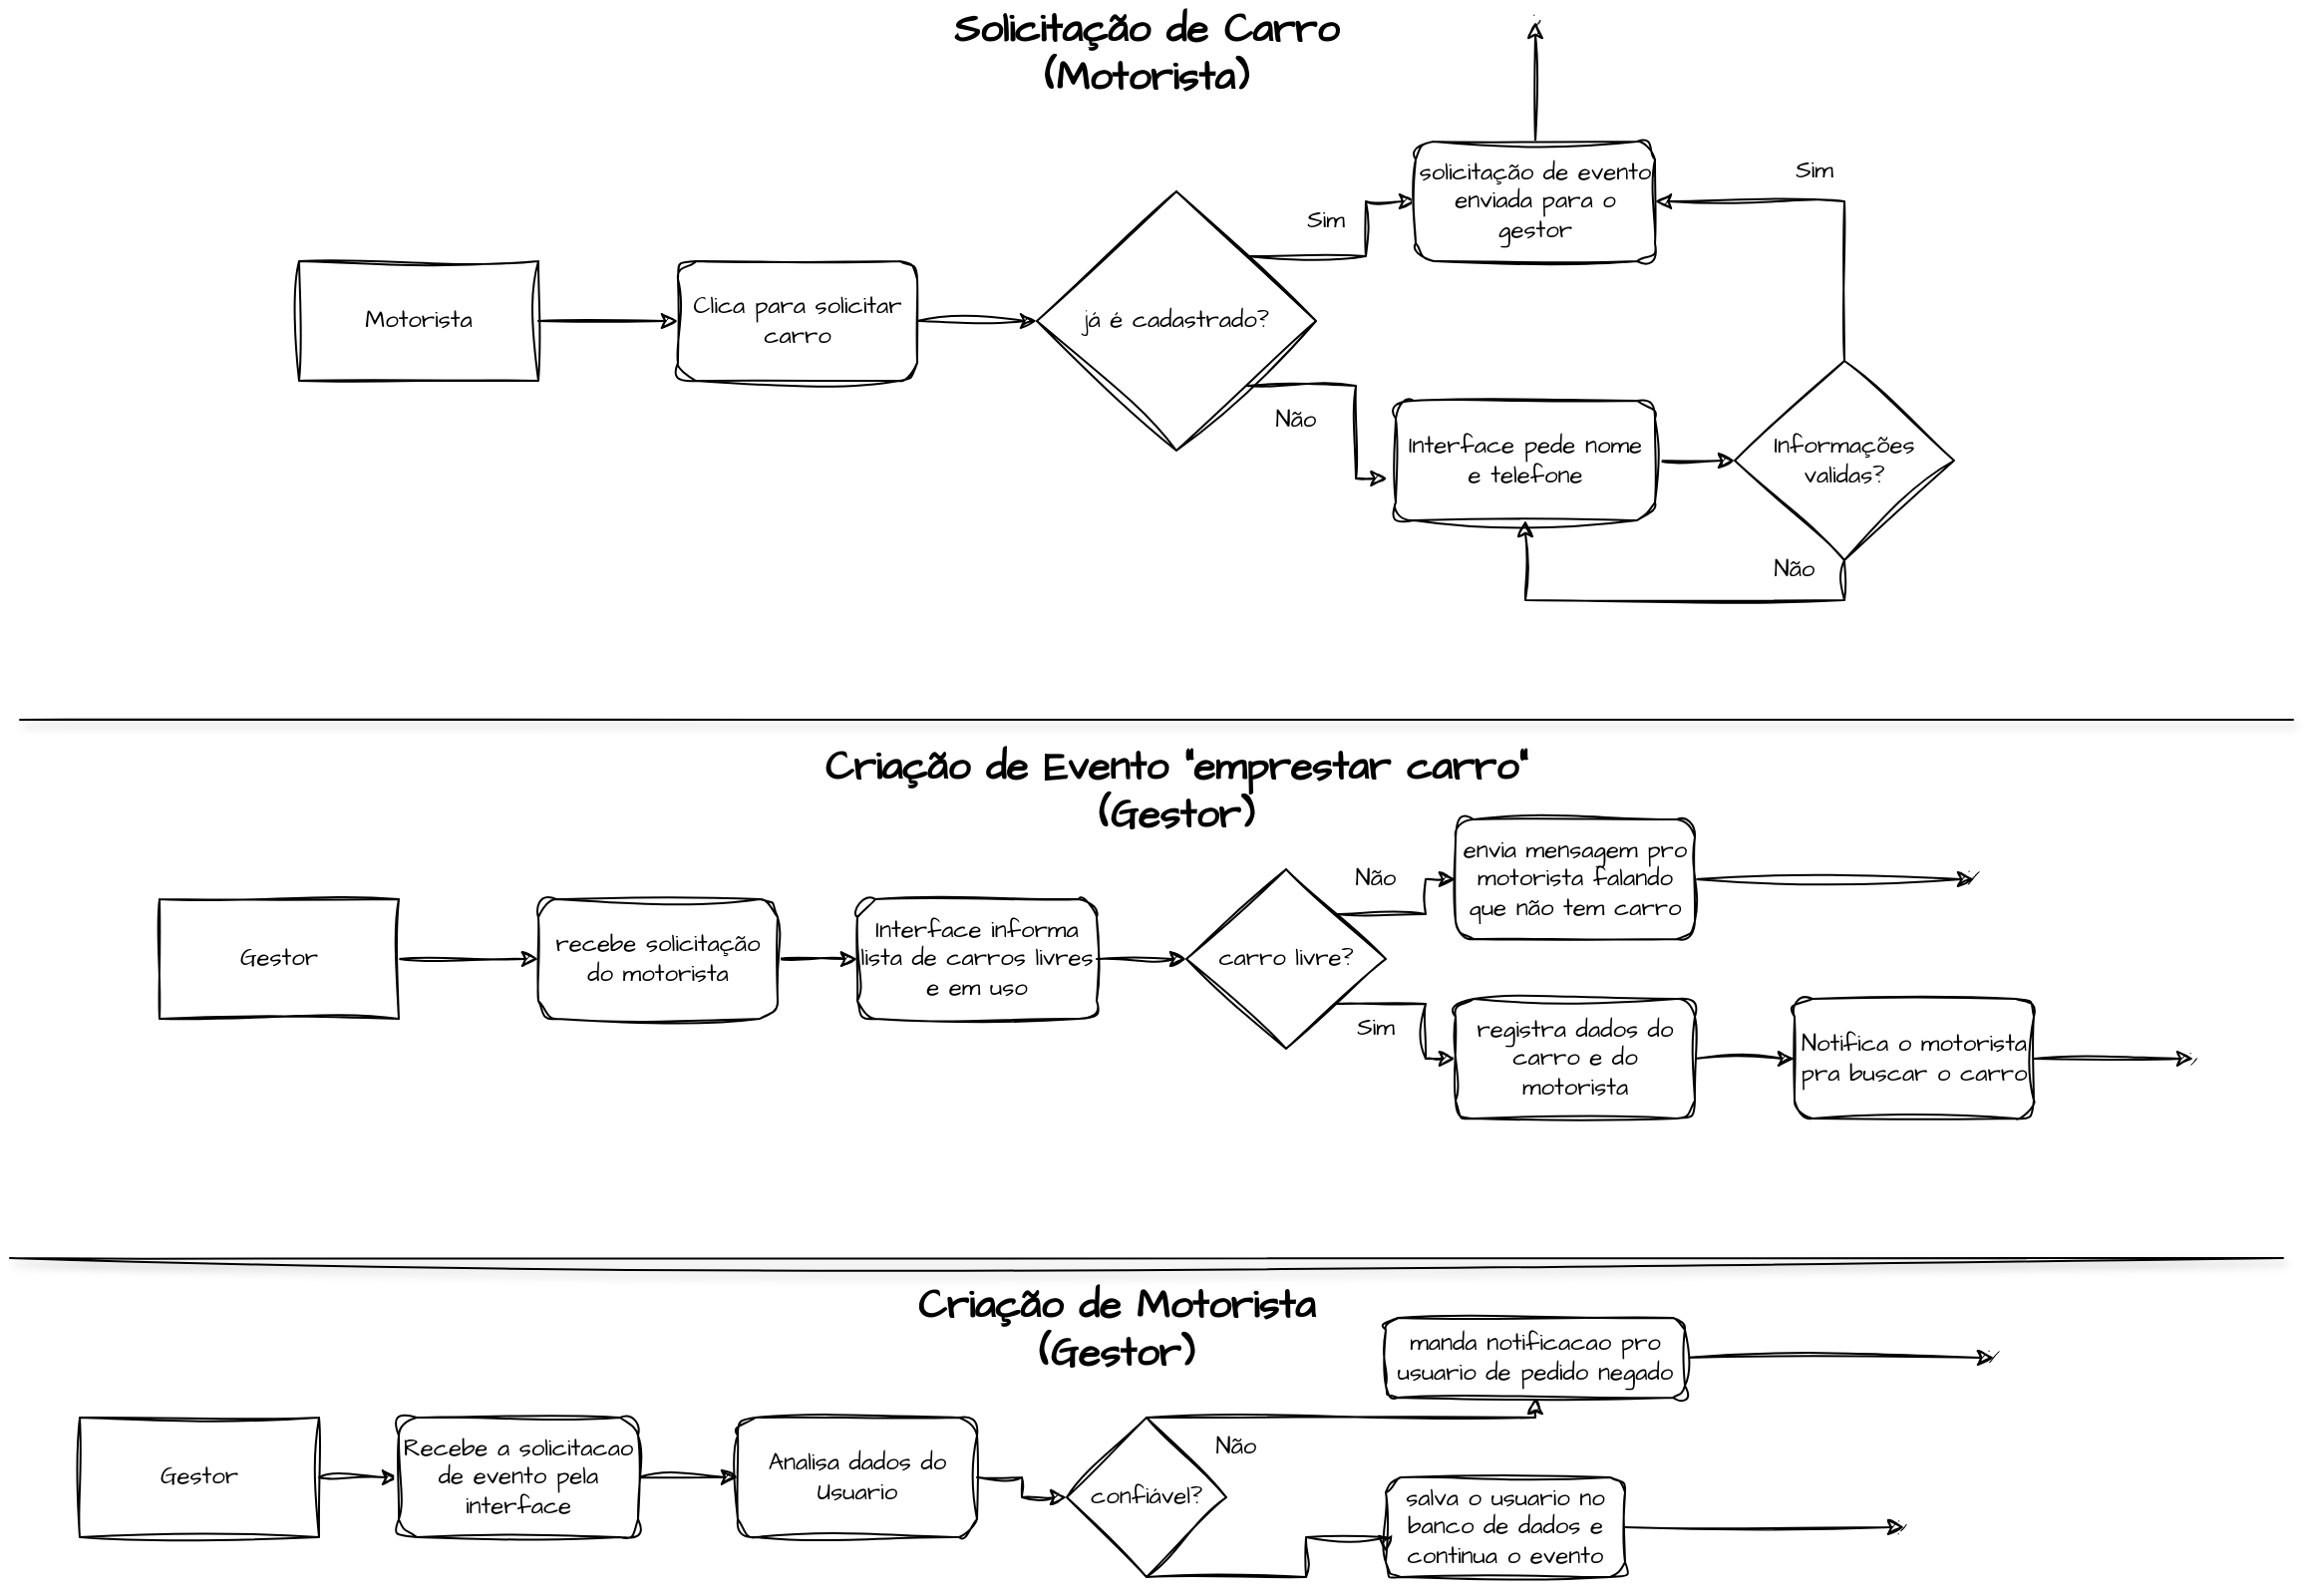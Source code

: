 <mxfile version="26.1.0">
  <diagram id="C5RBs43oDa-KdzZeNtuy" name="Page-1">
    <mxGraphModel dx="3000" dy="1591" grid="1" gridSize="10" guides="1" tooltips="1" connect="1" arrows="1" fold="1" page="1" pageScale="1" pageWidth="1169" pageHeight="827" math="0" shadow="0">
      <root>
        <mxCell id="WIyWlLk6GJQsqaUBKTNV-0" />
        <mxCell id="WIyWlLk6GJQsqaUBKTNV-1" parent="WIyWlLk6GJQsqaUBKTNV-0" />
        <mxCell id="1lySurL5ymgU8KWAyoyk-2" value="" style="edgeStyle=orthogonalEdgeStyle;rounded=0;hachureGap=4;orthogonalLoop=1;jettySize=auto;html=1;fontFamily=Architects Daughter;fontSource=https%3A%2F%2Ffonts.googleapis.com%2Fcss%3Ffamily%3DArchitects%2BDaughter;sketch=1;curveFitting=1;jiggle=2;" parent="WIyWlLk6GJQsqaUBKTNV-1" source="1lySurL5ymgU8KWAyoyk-0" target="1lySurL5ymgU8KWAyoyk-1" edge="1">
          <mxGeometry relative="1" as="geometry" />
        </mxCell>
        <mxCell id="1lySurL5ymgU8KWAyoyk-0" value="Motorista" style="rounded=0;whiteSpace=wrap;html=1;hachureGap=4;fontFamily=Architects Daughter;fontSource=https%3A%2F%2Ffonts.googleapis.com%2Fcss%3Ffamily%3DArchitects%2BDaughter;sketch=1;curveFitting=1;jiggle=2;" parent="WIyWlLk6GJQsqaUBKTNV-1" vertex="1">
          <mxGeometry x="160" y="140" width="120" height="60" as="geometry" />
        </mxCell>
        <mxCell id="1lySurL5ymgU8KWAyoyk-4" value="" style="edgeStyle=orthogonalEdgeStyle;rounded=0;hachureGap=4;orthogonalLoop=1;jettySize=auto;html=1;fontFamily=Architects Daughter;fontSource=https%3A%2F%2Ffonts.googleapis.com%2Fcss%3Ffamily%3DArchitects%2BDaughter;sketch=1;curveFitting=1;jiggle=2;" parent="WIyWlLk6GJQsqaUBKTNV-1" source="1lySurL5ymgU8KWAyoyk-1" target="1lySurL5ymgU8KWAyoyk-3" edge="1">
          <mxGeometry relative="1" as="geometry" />
        </mxCell>
        <mxCell id="1lySurL5ymgU8KWAyoyk-1" value="Clica para solicitar carro" style="rounded=1;whiteSpace=wrap;html=1;hachureGap=4;fontFamily=Architects Daughter;fontSource=https%3A%2F%2Ffonts.googleapis.com%2Fcss%3Ffamily%3DArchitects%2BDaughter;sketch=1;curveFitting=1;jiggle=2;" parent="WIyWlLk6GJQsqaUBKTNV-1" vertex="1">
          <mxGeometry x="350" y="140" width="120" height="60" as="geometry" />
        </mxCell>
        <mxCell id="1lySurL5ymgU8KWAyoyk-6" style="edgeStyle=orthogonalEdgeStyle;rounded=0;hachureGap=4;orthogonalLoop=1;jettySize=auto;html=1;exitX=1;exitY=0;exitDx=0;exitDy=0;entryX=0;entryY=0.5;entryDx=0;entryDy=0;fontFamily=Architects Daughter;fontSource=https%3A%2F%2Ffonts.googleapis.com%2Fcss%3Ffamily%3DArchitects%2BDaughter;sketch=1;curveFitting=1;jiggle=2;" parent="WIyWlLk6GJQsqaUBKTNV-1" source="1lySurL5ymgU8KWAyoyk-3" target="1lySurL5ymgU8KWAyoyk-5" edge="1">
          <mxGeometry relative="1" as="geometry" />
        </mxCell>
        <mxCell id="1lySurL5ymgU8KWAyoyk-3" value="já é cadastrado?" style="rhombus;whiteSpace=wrap;html=1;hachureGap=4;fontFamily=Architects Daughter;fontSource=https%3A%2F%2Ffonts.googleapis.com%2Fcss%3Ffamily%3DArchitects%2BDaughter;sketch=1;curveFitting=1;jiggle=2;" parent="WIyWlLk6GJQsqaUBKTNV-1" vertex="1">
          <mxGeometry x="530" y="105" width="140" height="130" as="geometry" />
        </mxCell>
        <mxCell id="1lySurL5ymgU8KWAyoyk-37" value="" style="edgeStyle=orthogonalEdgeStyle;rounded=0;hachureGap=4;orthogonalLoop=1;jettySize=auto;html=1;fontFamily=Architects Daughter;fontSource=https%3A%2F%2Ffonts.googleapis.com%2Fcss%3Ffamily%3DArchitects%2BDaughter;sketch=1;curveFitting=1;jiggle=2;" parent="WIyWlLk6GJQsqaUBKTNV-1" source="1lySurL5ymgU8KWAyoyk-5" target="1lySurL5ymgU8KWAyoyk-36" edge="1">
          <mxGeometry relative="1" as="geometry" />
        </mxCell>
        <mxCell id="1lySurL5ymgU8KWAyoyk-5" value="solicitação de evento enviada para o gestor" style="rounded=1;whiteSpace=wrap;html=1;hachureGap=4;fontFamily=Architects Daughter;fontSource=https%3A%2F%2Ffonts.googleapis.com%2Fcss%3Ffamily%3DArchitects%2BDaughter;sketch=1;curveFitting=1;jiggle=2;" parent="WIyWlLk6GJQsqaUBKTNV-1" vertex="1">
          <mxGeometry x="720" y="80" width="120" height="60" as="geometry" />
        </mxCell>
        <mxCell id="1lySurL5ymgU8KWAyoyk-7" value="Sim" style="text;html=1;align=center;verticalAlign=middle;whiteSpace=wrap;rounded=0;fontFamily=Architects Daughter;fontSource=https%3A%2F%2Ffonts.googleapis.com%2Fcss%3Ffamily%3DArchitects%2BDaughter;sketch=1;curveFitting=1;jiggle=2;" parent="WIyWlLk6GJQsqaUBKTNV-1" vertex="1">
          <mxGeometry x="670" y="510" width="60" height="30" as="geometry" />
        </mxCell>
        <mxCell id="1lySurL5ymgU8KWAyoyk-12" value="" style="edgeStyle=orthogonalEdgeStyle;rounded=0;hachureGap=4;orthogonalLoop=1;jettySize=auto;html=1;fontFamily=Architects Daughter;fontSource=https%3A%2F%2Ffonts.googleapis.com%2Fcss%3Ffamily%3DArchitects%2BDaughter;sketch=1;curveFitting=1;jiggle=2;" parent="WIyWlLk6GJQsqaUBKTNV-1" source="1lySurL5ymgU8KWAyoyk-8" target="1lySurL5ymgU8KWAyoyk-11" edge="1">
          <mxGeometry relative="1" as="geometry" />
        </mxCell>
        <mxCell id="1lySurL5ymgU8KWAyoyk-8" value="Interface pede nome e telefone" style="rounded=1;whiteSpace=wrap;html=1;hachureGap=4;fontFamily=Architects Daughter;fontSource=https%3A%2F%2Ffonts.googleapis.com%2Fcss%3Ffamily%3DArchitects%2BDaughter;sketch=1;curveFitting=1;jiggle=2;" parent="WIyWlLk6GJQsqaUBKTNV-1" vertex="1">
          <mxGeometry x="710" y="210" width="130" height="60" as="geometry" />
        </mxCell>
        <mxCell id="1lySurL5ymgU8KWAyoyk-9" style="edgeStyle=orthogonalEdgeStyle;rounded=0;hachureGap=4;orthogonalLoop=1;jettySize=auto;html=1;exitX=1;exitY=1;exitDx=0;exitDy=0;entryX=-0.033;entryY=0.65;entryDx=0;entryDy=0;entryPerimeter=0;fontFamily=Architects Daughter;fontSource=https%3A%2F%2Ffonts.googleapis.com%2Fcss%3Ffamily%3DArchitects%2BDaughter;sketch=1;curveFitting=1;jiggle=2;" parent="WIyWlLk6GJQsqaUBKTNV-1" source="1lySurL5ymgU8KWAyoyk-3" target="1lySurL5ymgU8KWAyoyk-8" edge="1">
          <mxGeometry relative="1" as="geometry" />
        </mxCell>
        <mxCell id="1lySurL5ymgU8KWAyoyk-10" value="Não" style="text;html=1;align=center;verticalAlign=middle;whiteSpace=wrap;rounded=0;fontFamily=Architects Daughter;fontSource=https%3A%2F%2Ffonts.googleapis.com%2Fcss%3Ffamily%3DArchitects%2BDaughter;sketch=1;curveFitting=1;jiggle=2;" parent="WIyWlLk6GJQsqaUBKTNV-1" vertex="1">
          <mxGeometry x="630" y="205" width="60" height="30" as="geometry" />
        </mxCell>
        <mxCell id="1lySurL5ymgU8KWAyoyk-15" style="edgeStyle=orthogonalEdgeStyle;rounded=0;hachureGap=4;orthogonalLoop=1;jettySize=auto;html=1;entryX=1;entryY=0.5;entryDx=0;entryDy=0;fontFamily=Architects Daughter;fontSource=https%3A%2F%2Ffonts.googleapis.com%2Fcss%3Ffamily%3DArchitects%2BDaughter;exitX=0.5;exitY=0;exitDx=0;exitDy=0;sketch=1;curveFitting=1;jiggle=2;" parent="WIyWlLk6GJQsqaUBKTNV-1" source="1lySurL5ymgU8KWAyoyk-11" target="1lySurL5ymgU8KWAyoyk-5" edge="1">
          <mxGeometry relative="1" as="geometry">
            <mxPoint x="960" y="204.995" as="sourcePoint" />
            <mxPoint x="850" y="110" as="targetPoint" />
            <Array as="points">
              <mxPoint x="935" y="110" />
            </Array>
          </mxGeometry>
        </mxCell>
        <mxCell id="1lySurL5ymgU8KWAyoyk-17" style="edgeStyle=orthogonalEdgeStyle;rounded=0;hachureGap=4;orthogonalLoop=1;jettySize=auto;html=1;fontFamily=Architects Daughter;fontSource=https%3A%2F%2Ffonts.googleapis.com%2Fcss%3Ffamily%3DArchitects%2BDaughter;entryX=0.5;entryY=1;entryDx=0;entryDy=0;sketch=1;curveFitting=1;jiggle=2;" parent="WIyWlLk6GJQsqaUBKTNV-1" source="1lySurL5ymgU8KWAyoyk-11" target="1lySurL5ymgU8KWAyoyk-8" edge="1">
          <mxGeometry relative="1" as="geometry">
            <mxPoint x="750" y="330" as="targetPoint" />
            <Array as="points">
              <mxPoint x="935" y="310" />
              <mxPoint x="775" y="310" />
            </Array>
          </mxGeometry>
        </mxCell>
        <mxCell id="1lySurL5ymgU8KWAyoyk-11" value="Informações validas?" style="rhombus;whiteSpace=wrap;html=1;hachureGap=4;fontFamily=Architects Daughter;fontSource=https%3A%2F%2Ffonts.googleapis.com%2Fcss%3Ffamily%3DArchitects%2BDaughter;sketch=1;curveFitting=1;jiggle=2;" parent="WIyWlLk6GJQsqaUBKTNV-1" vertex="1">
          <mxGeometry x="880" y="190" width="110" height="100" as="geometry" />
        </mxCell>
        <mxCell id="1lySurL5ymgU8KWAyoyk-16" value="Sim" style="text;html=1;align=center;verticalAlign=middle;whiteSpace=wrap;rounded=0;fontFamily=Architects Daughter;fontSource=https%3A%2F%2Ffonts.googleapis.com%2Fcss%3Ffamily%3DArchitects%2BDaughter;sketch=1;curveFitting=1;jiggle=2;" parent="WIyWlLk6GJQsqaUBKTNV-1" vertex="1">
          <mxGeometry x="890" y="80" width="60" height="30" as="geometry" />
        </mxCell>
        <mxCell id="1lySurL5ymgU8KWAyoyk-18" value="Não" style="text;html=1;align=center;verticalAlign=middle;whiteSpace=wrap;rounded=0;fontFamily=Architects Daughter;fontSource=https%3A%2F%2Ffonts.googleapis.com%2Fcss%3Ffamily%3DArchitects%2BDaughter;sketch=1;curveFitting=1;jiggle=2;" parent="WIyWlLk6GJQsqaUBKTNV-1" vertex="1">
          <mxGeometry x="880" y="280" width="60" height="30" as="geometry" />
        </mxCell>
        <mxCell id="1lySurL5ymgU8KWAyoyk-19" value="&lt;b&gt;&lt;font style=&quot;font-size: 20px;&quot;&gt;Solicitação de Carro (Motorista)&lt;/font&gt;&lt;/b&gt;" style="text;html=1;align=center;verticalAlign=middle;whiteSpace=wrap;rounded=0;fontFamily=Architects Daughter;fontSource=https%3A%2F%2Ffonts.googleapis.com%2Fcss%3Ffamily%3DArchitects%2BDaughter;sketch=1;curveFitting=1;jiggle=2;" parent="WIyWlLk6GJQsqaUBKTNV-1" vertex="1">
          <mxGeometry x="465" y="20" width="240" height="30" as="geometry" />
        </mxCell>
        <mxCell id="1lySurL5ymgU8KWAyoyk-20" value="" style="endArrow=none;html=1;rounded=0;hachureGap=4;fontFamily=Architects Daughter;fontSource=https%3A%2F%2Ffonts.googleapis.com%2Fcss%3Ffamily%3DArchitects%2BDaughter;shadow=1;sketch=1;curveFitting=1;jiggle=2;" parent="WIyWlLk6GJQsqaUBKTNV-1" edge="1">
          <mxGeometry width="50" height="50" relative="1" as="geometry">
            <mxPoint x="15" y="640" as="sourcePoint" />
            <mxPoint x="1155" y="640" as="targetPoint" />
          </mxGeometry>
        </mxCell>
        <mxCell id="1lySurL5ymgU8KWAyoyk-21" value="&lt;div&gt;&lt;b&gt;&lt;font style=&quot;font-size: 20px;&quot;&gt;Criação de Evento &quot;emprestar carro&quot;&lt;/font&gt;&lt;/b&gt;&lt;/div&gt;&lt;div&gt;&lt;b&gt;&lt;font style=&quot;font-size: 20px;&quot;&gt;(Gestor)&lt;/font&gt;&lt;/b&gt;&lt;/div&gt;" style="text;html=1;align=center;verticalAlign=middle;whiteSpace=wrap;rounded=0;fontFamily=Architects Daughter;fontSource=https%3A%2F%2Ffonts.googleapis.com%2Fcss%3Ffamily%3DArchitects%2BDaughter;sketch=1;curveFitting=1;jiggle=2;" parent="WIyWlLk6GJQsqaUBKTNV-1" vertex="1">
          <mxGeometry x="400" y="390" width="400" height="30" as="geometry" />
        </mxCell>
        <mxCell id="1lySurL5ymgU8KWAyoyk-24" value="" style="edgeStyle=orthogonalEdgeStyle;rounded=0;hachureGap=4;orthogonalLoop=1;jettySize=auto;html=1;fontFamily=Architects Daughter;fontSource=https%3A%2F%2Ffonts.googleapis.com%2Fcss%3Ffamily%3DArchitects%2BDaughter;sketch=1;curveFitting=1;jiggle=2;" parent="WIyWlLk6GJQsqaUBKTNV-1" source="1lySurL5ymgU8KWAyoyk-22" target="1lySurL5ymgU8KWAyoyk-23" edge="1">
          <mxGeometry relative="1" as="geometry" />
        </mxCell>
        <mxCell id="1lySurL5ymgU8KWAyoyk-22" value="Gestor" style="rounded=0;whiteSpace=wrap;html=1;hachureGap=4;fontFamily=Architects Daughter;fontSource=https%3A%2F%2Ffonts.googleapis.com%2Fcss%3Ffamily%3DArchitects%2BDaughter;sketch=1;curveFitting=1;jiggle=2;" parent="WIyWlLk6GJQsqaUBKTNV-1" vertex="1">
          <mxGeometry x="90" y="460" width="120" height="60" as="geometry" />
        </mxCell>
        <mxCell id="1lySurL5ymgU8KWAyoyk-26" value="" style="edgeStyle=orthogonalEdgeStyle;rounded=0;hachureGap=4;orthogonalLoop=1;jettySize=auto;html=1;fontFamily=Architects Daughter;fontSource=https%3A%2F%2Ffonts.googleapis.com%2Fcss%3Ffamily%3DArchitects%2BDaughter;sketch=1;curveFitting=1;jiggle=2;" parent="WIyWlLk6GJQsqaUBKTNV-1" source="1lySurL5ymgU8KWAyoyk-23" target="1lySurL5ymgU8KWAyoyk-25" edge="1">
          <mxGeometry relative="1" as="geometry" />
        </mxCell>
        <mxCell id="1lySurL5ymgU8KWAyoyk-23" value="recebe solicitação do motorista" style="rounded=1;whiteSpace=wrap;html=1;hachureGap=4;fontFamily=Architects Daughter;fontSource=https%3A%2F%2Ffonts.googleapis.com%2Fcss%3Ffamily%3DArchitects%2BDaughter;sketch=1;curveFitting=1;jiggle=2;" parent="WIyWlLk6GJQsqaUBKTNV-1" vertex="1">
          <mxGeometry x="280" y="460" width="120" height="60" as="geometry" />
        </mxCell>
        <mxCell id="1lySurL5ymgU8KWAyoyk-28" value="" style="edgeStyle=orthogonalEdgeStyle;rounded=0;hachureGap=4;orthogonalLoop=1;jettySize=auto;html=1;fontFamily=Architects Daughter;fontSource=https%3A%2F%2Ffonts.googleapis.com%2Fcss%3Ffamily%3DArchitects%2BDaughter;sketch=1;curveFitting=1;jiggle=2;" parent="WIyWlLk6GJQsqaUBKTNV-1" source="1lySurL5ymgU8KWAyoyk-25" target="1lySurL5ymgU8KWAyoyk-27" edge="1">
          <mxGeometry relative="1" as="geometry" />
        </mxCell>
        <mxCell id="1lySurL5ymgU8KWAyoyk-25" value="Interface informa lista de carros livres e em uso" style="rounded=1;whiteSpace=wrap;html=1;hachureGap=4;fontFamily=Architects Daughter;fontSource=https%3A%2F%2Ffonts.googleapis.com%2Fcss%3Ffamily%3DArchitects%2BDaughter;sketch=1;curveFitting=1;jiggle=2;" parent="WIyWlLk6GJQsqaUBKTNV-1" vertex="1">
          <mxGeometry x="440" y="460" width="120" height="60" as="geometry" />
        </mxCell>
        <mxCell id="1lySurL5ymgU8KWAyoyk-30" style="edgeStyle=orthogonalEdgeStyle;rounded=0;hachureGap=4;orthogonalLoop=1;jettySize=auto;html=1;exitX=1;exitY=0;exitDx=0;exitDy=0;entryX=0;entryY=0.5;entryDx=0;entryDy=0;fontFamily=Architects Daughter;fontSource=https%3A%2F%2Ffonts.googleapis.com%2Fcss%3Ffamily%3DArchitects%2BDaughter;sketch=1;curveFitting=1;jiggle=2;" parent="WIyWlLk6GJQsqaUBKTNV-1" source="1lySurL5ymgU8KWAyoyk-27" target="1lySurL5ymgU8KWAyoyk-29" edge="1">
          <mxGeometry relative="1" as="geometry" />
        </mxCell>
        <mxCell id="1lySurL5ymgU8KWAyoyk-33" style="edgeStyle=orthogonalEdgeStyle;rounded=0;hachureGap=4;orthogonalLoop=1;jettySize=auto;html=1;exitX=1;exitY=1;exitDx=0;exitDy=0;entryX=0;entryY=0.5;entryDx=0;entryDy=0;fontFamily=Architects Daughter;fontSource=https%3A%2F%2Ffonts.googleapis.com%2Fcss%3Ffamily%3DArchitects%2BDaughter;sketch=1;curveFitting=1;jiggle=2;" parent="WIyWlLk6GJQsqaUBKTNV-1" source="1lySurL5ymgU8KWAyoyk-27" target="1lySurL5ymgU8KWAyoyk-32" edge="1">
          <mxGeometry relative="1" as="geometry" />
        </mxCell>
        <mxCell id="1lySurL5ymgU8KWAyoyk-27" value="carro livre?" style="rhombus;whiteSpace=wrap;html=1;hachureGap=4;fontFamily=Architects Daughter;fontSource=https%3A%2F%2Ffonts.googleapis.com%2Fcss%3Ffamily%3DArchitects%2BDaughter;sketch=1;curveFitting=1;jiggle=2;" parent="WIyWlLk6GJQsqaUBKTNV-1" vertex="1">
          <mxGeometry x="605" y="445" width="100" height="90" as="geometry" />
        </mxCell>
        <mxCell id="1lySurL5ymgU8KWAyoyk-39" value="" style="edgeStyle=orthogonalEdgeStyle;rounded=0;sketch=1;hachureGap=4;jiggle=2;curveFitting=1;orthogonalLoop=1;jettySize=auto;html=1;fontFamily=Architects Daughter;fontSource=https%3A%2F%2Ffonts.googleapis.com%2Fcss%3Ffamily%3DArchitects%2BDaughter;" parent="WIyWlLk6GJQsqaUBKTNV-1" source="1lySurL5ymgU8KWAyoyk-29" target="1lySurL5ymgU8KWAyoyk-38" edge="1">
          <mxGeometry relative="1" as="geometry" />
        </mxCell>
        <mxCell id="1lySurL5ymgU8KWAyoyk-29" value="envia mensagem pro motorista falando que não tem carro" style="rounded=1;whiteSpace=wrap;html=1;hachureGap=4;fontFamily=Architects Daughter;fontSource=https%3A%2F%2Ffonts.googleapis.com%2Fcss%3Ffamily%3DArchitects%2BDaughter;sketch=1;curveFitting=1;jiggle=2;" parent="WIyWlLk6GJQsqaUBKTNV-1" vertex="1">
          <mxGeometry x="740" y="420" width="120" height="60" as="geometry" />
        </mxCell>
        <mxCell id="1lySurL5ymgU8KWAyoyk-31" value="Não" style="text;html=1;align=center;verticalAlign=middle;whiteSpace=wrap;rounded=0;fontFamily=Architects Daughter;fontSource=https%3A%2F%2Ffonts.googleapis.com%2Fcss%3Ffamily%3DArchitects%2BDaughter;sketch=1;curveFitting=1;jiggle=2;" parent="WIyWlLk6GJQsqaUBKTNV-1" vertex="1">
          <mxGeometry x="670" y="435" width="60" height="30" as="geometry" />
        </mxCell>
        <mxCell id="1lySurL5ymgU8KWAyoyk-35" value="" style="edgeStyle=orthogonalEdgeStyle;rounded=0;hachureGap=4;orthogonalLoop=1;jettySize=auto;html=1;fontFamily=Architects Daughter;fontSource=https%3A%2F%2Ffonts.googleapis.com%2Fcss%3Ffamily%3DArchitects%2BDaughter;sketch=1;curveFitting=1;jiggle=2;" parent="WIyWlLk6GJQsqaUBKTNV-1" source="1lySurL5ymgU8KWAyoyk-32" target="1lySurL5ymgU8KWAyoyk-34" edge="1">
          <mxGeometry relative="1" as="geometry" />
        </mxCell>
        <mxCell id="1lySurL5ymgU8KWAyoyk-32" value="registra dados do carro e do motorista" style="rounded=1;whiteSpace=wrap;html=1;hachureGap=4;fontFamily=Architects Daughter;fontSource=https%3A%2F%2Ffonts.googleapis.com%2Fcss%3Ffamily%3DArchitects%2BDaughter;sketch=1;curveFitting=1;jiggle=2;" parent="WIyWlLk6GJQsqaUBKTNV-1" vertex="1">
          <mxGeometry x="740" y="510" width="120" height="60" as="geometry" />
        </mxCell>
        <mxCell id="1lySurL5ymgU8KWAyoyk-41" value="" style="edgeStyle=orthogonalEdgeStyle;rounded=0;sketch=1;hachureGap=4;jiggle=2;curveFitting=1;orthogonalLoop=1;jettySize=auto;html=1;fontFamily=Architects Daughter;fontSource=https%3A%2F%2Ffonts.googleapis.com%2Fcss%3Ffamily%3DArchitects%2BDaughter;" parent="WIyWlLk6GJQsqaUBKTNV-1" source="1lySurL5ymgU8KWAyoyk-34" target="1lySurL5ymgU8KWAyoyk-40" edge="1">
          <mxGeometry relative="1" as="geometry" />
        </mxCell>
        <mxCell id="1lySurL5ymgU8KWAyoyk-34" value="Notifica o motorista pra buscar o carro" style="rounded=1;whiteSpace=wrap;html=1;hachureGap=4;fontFamily=Architects Daughter;fontSource=https%3A%2F%2Ffonts.googleapis.com%2Fcss%3Ffamily%3DArchitects%2BDaughter;sketch=1;curveFitting=1;jiggle=2;" parent="WIyWlLk6GJQsqaUBKTNV-1" vertex="1">
          <mxGeometry x="910" y="510" width="120" height="60" as="geometry" />
        </mxCell>
        <mxCell id="1lySurL5ymgU8KWAyoyk-36" value="" style="shape=waypoint;size=6;pointerEvents=1;points=[];fillColor=default;resizable=0;rotatable=0;perimeter=centerPerimeter;snapToPoint=1;fontFamily=Architects Daughter;rounded=1;hachureGap=4;fontSource=https%3A%2F%2Ffonts.googleapis.com%2Fcss%3Ffamily%3DArchitects%2BDaughter;sketch=1;curveFitting=1;jiggle=2;" parent="WIyWlLk6GJQsqaUBKTNV-1" vertex="1">
          <mxGeometry x="770" y="10" width="20" height="20" as="geometry" />
        </mxCell>
        <mxCell id="1lySurL5ymgU8KWAyoyk-38" value="" style="shape=waypoint;sketch=1;size=6;pointerEvents=1;points=[];fillColor=default;resizable=0;rotatable=0;perimeter=centerPerimeter;snapToPoint=1;fontFamily=Architects Daughter;rounded=1;hachureGap=4;fontSource=https%3A%2F%2Ffonts.googleapis.com%2Fcss%3Ffamily%3DArchitects%2BDaughter;curveFitting=1;jiggle=2;" parent="WIyWlLk6GJQsqaUBKTNV-1" vertex="1">
          <mxGeometry x="990" y="440" width="20" height="20" as="geometry" />
        </mxCell>
        <mxCell id="1lySurL5ymgU8KWAyoyk-40" value="" style="shape=waypoint;sketch=1;size=6;pointerEvents=1;points=[];fillColor=default;resizable=0;rotatable=0;perimeter=centerPerimeter;snapToPoint=1;fontFamily=Architects Daughter;rounded=1;hachureGap=4;fontSource=https%3A%2F%2Ffonts.googleapis.com%2Fcss%3Ffamily%3DArchitects%2BDaughter;curveFitting=1;jiggle=2;" parent="WIyWlLk6GJQsqaUBKTNV-1" vertex="1">
          <mxGeometry x="1100" y="530" width="20" height="20" as="geometry" />
        </mxCell>
        <mxCell id="1lySurL5ymgU8KWAyoyk-42" value="Sim" style="text;html=1;align=center;verticalAlign=middle;whiteSpace=wrap;rounded=0;fontFamily=Architects Daughter;fontSource=https%3A%2F%2Ffonts.googleapis.com%2Fcss%3Ffamily%3DArchitects%2BDaughter;sketch=1;curveFitting=1;jiggle=2;" parent="WIyWlLk6GJQsqaUBKTNV-1" vertex="1">
          <mxGeometry x="645" y="105" width="60" height="30" as="geometry" />
        </mxCell>
        <mxCell id="JZ0jjvJljmndKBpUZ5Ln-0" value="" style="endArrow=none;html=1;rounded=0;hachureGap=4;fontFamily=Architects Daughter;fontSource=https%3A%2F%2Ffonts.googleapis.com%2Fcss%3Ffamily%3DArchitects%2BDaughter;shadow=1;sketch=1;curveFitting=1;jiggle=2;" edge="1" parent="WIyWlLk6GJQsqaUBKTNV-1">
          <mxGeometry width="50" height="50" relative="1" as="geometry">
            <mxPoint x="20" y="370" as="sourcePoint" />
            <mxPoint x="1160" y="370" as="targetPoint" />
          </mxGeometry>
        </mxCell>
        <mxCell id="JZ0jjvJljmndKBpUZ5Ln-1" value="&lt;div&gt;&lt;b&gt;&lt;font style=&quot;font-size: 20px;&quot;&gt;Criação de Motorista&lt;/font&gt;&lt;/b&gt;&lt;/div&gt;&lt;div&gt;&lt;b&gt;&lt;font style=&quot;font-size: 20px;&quot;&gt;(Gestor)&lt;/font&gt;&lt;/b&gt;&lt;/div&gt;" style="text;html=1;align=center;verticalAlign=middle;whiteSpace=wrap;rounded=0;fontFamily=Architects Daughter;fontSource=https%3A%2F%2Ffonts.googleapis.com%2Fcss%3Ffamily%3DArchitects%2BDaughter;sketch=1;curveFitting=1;jiggle=2;" vertex="1" parent="WIyWlLk6GJQsqaUBKTNV-1">
          <mxGeometry x="370" y="660" width="400" height="30" as="geometry" />
        </mxCell>
        <mxCell id="JZ0jjvJljmndKBpUZ5Ln-9" value="" style="edgeStyle=orthogonalEdgeStyle;rounded=0;sketch=1;hachureGap=4;jiggle=2;curveFitting=1;orthogonalLoop=1;jettySize=auto;html=1;fontFamily=Architects Daughter;fontSource=https%3A%2F%2Ffonts.googleapis.com%2Fcss%3Ffamily%3DArchitects%2BDaughter;" edge="1" parent="WIyWlLk6GJQsqaUBKTNV-1" source="JZ0jjvJljmndKBpUZ5Ln-3" target="JZ0jjvJljmndKBpUZ5Ln-8">
          <mxGeometry relative="1" as="geometry" />
        </mxCell>
        <mxCell id="JZ0jjvJljmndKBpUZ5Ln-3" value="Gestor" style="rounded=0;whiteSpace=wrap;html=1;sketch=1;hachureGap=4;jiggle=2;curveFitting=1;fontFamily=Architects Daughter;fontSource=https%3A%2F%2Ffonts.googleapis.com%2Fcss%3Ffamily%3DArchitects%2BDaughter;" vertex="1" parent="WIyWlLk6GJQsqaUBKTNV-1">
          <mxGeometry x="50" y="720" width="120" height="60" as="geometry" />
        </mxCell>
        <mxCell id="JZ0jjvJljmndKBpUZ5Ln-11" value="" style="edgeStyle=orthogonalEdgeStyle;rounded=0;sketch=1;hachureGap=4;jiggle=2;curveFitting=1;orthogonalLoop=1;jettySize=auto;html=1;fontFamily=Architects Daughter;fontSource=https%3A%2F%2Ffonts.googleapis.com%2Fcss%3Ffamily%3DArchitects%2BDaughter;" edge="1" parent="WIyWlLk6GJQsqaUBKTNV-1" source="JZ0jjvJljmndKBpUZ5Ln-8" target="JZ0jjvJljmndKBpUZ5Ln-10">
          <mxGeometry relative="1" as="geometry" />
        </mxCell>
        <mxCell id="JZ0jjvJljmndKBpUZ5Ln-8" value="Recebe a solicitacao de evento pela interface" style="rounded=1;whiteSpace=wrap;html=1;sketch=1;hachureGap=4;jiggle=2;curveFitting=1;fontFamily=Architects Daughter;fontSource=https%3A%2F%2Ffonts.googleapis.com%2Fcss%3Ffamily%3DArchitects%2BDaughter;" vertex="1" parent="WIyWlLk6GJQsqaUBKTNV-1">
          <mxGeometry x="210" y="720" width="120" height="60" as="geometry" />
        </mxCell>
        <mxCell id="JZ0jjvJljmndKBpUZ5Ln-13" value="" style="edgeStyle=orthogonalEdgeStyle;rounded=0;sketch=1;hachureGap=4;jiggle=2;curveFitting=1;orthogonalLoop=1;jettySize=auto;html=1;fontFamily=Architects Daughter;fontSource=https%3A%2F%2Ffonts.googleapis.com%2Fcss%3Ffamily%3DArchitects%2BDaughter;" edge="1" parent="WIyWlLk6GJQsqaUBKTNV-1" source="JZ0jjvJljmndKBpUZ5Ln-10" target="JZ0jjvJljmndKBpUZ5Ln-12">
          <mxGeometry relative="1" as="geometry" />
        </mxCell>
        <mxCell id="JZ0jjvJljmndKBpUZ5Ln-10" value="Analisa dados do Usuario" style="rounded=1;whiteSpace=wrap;html=1;sketch=1;hachureGap=4;jiggle=2;curveFitting=1;fontFamily=Architects Daughter;fontSource=https%3A%2F%2Ffonts.googleapis.com%2Fcss%3Ffamily%3DArchitects%2BDaughter;" vertex="1" parent="WIyWlLk6GJQsqaUBKTNV-1">
          <mxGeometry x="380" y="720" width="120" height="60" as="geometry" />
        </mxCell>
        <mxCell id="JZ0jjvJljmndKBpUZ5Ln-21" style="edgeStyle=orthogonalEdgeStyle;rounded=0;sketch=1;hachureGap=4;jiggle=2;curveFitting=1;orthogonalLoop=1;jettySize=auto;html=1;exitX=0.5;exitY=0;exitDx=0;exitDy=0;fontFamily=Architects Daughter;fontSource=https%3A%2F%2Ffonts.googleapis.com%2Fcss%3Ffamily%3DArchitects%2BDaughter;" edge="1" parent="WIyWlLk6GJQsqaUBKTNV-1" source="JZ0jjvJljmndKBpUZ5Ln-12" target="JZ0jjvJljmndKBpUZ5Ln-15">
          <mxGeometry relative="1" as="geometry">
            <Array as="points">
              <mxPoint x="780" y="720" />
            </Array>
          </mxGeometry>
        </mxCell>
        <mxCell id="JZ0jjvJljmndKBpUZ5Ln-24" style="edgeStyle=orthogonalEdgeStyle;rounded=0;sketch=1;hachureGap=4;jiggle=2;curveFitting=1;orthogonalLoop=1;jettySize=auto;html=1;exitX=0.5;exitY=1;exitDx=0;exitDy=0;entryX=0;entryY=0.75;entryDx=0;entryDy=0;fontFamily=Architects Daughter;fontSource=https%3A%2F%2Ffonts.googleapis.com%2Fcss%3Ffamily%3DArchitects%2BDaughter;" edge="1" parent="WIyWlLk6GJQsqaUBKTNV-1" source="JZ0jjvJljmndKBpUZ5Ln-12" target="JZ0jjvJljmndKBpUZ5Ln-23">
          <mxGeometry relative="1" as="geometry">
            <Array as="points">
              <mxPoint x="665" y="800" />
              <mxPoint x="665" y="780" />
            </Array>
          </mxGeometry>
        </mxCell>
        <mxCell id="JZ0jjvJljmndKBpUZ5Ln-12" value="confiável?" style="rhombus;whiteSpace=wrap;html=1;sketch=1;hachureGap=4;jiggle=2;curveFitting=1;fontFamily=Architects Daughter;fontSource=https%3A%2F%2Ffonts.googleapis.com%2Fcss%3Ffamily%3DArchitects%2BDaughter;" vertex="1" parent="WIyWlLk6GJQsqaUBKTNV-1">
          <mxGeometry x="545" y="720" width="80" height="80" as="geometry" />
        </mxCell>
        <mxCell id="JZ0jjvJljmndKBpUZ5Ln-28" value="" style="edgeStyle=orthogonalEdgeStyle;rounded=0;sketch=1;hachureGap=4;jiggle=2;curveFitting=1;orthogonalLoop=1;jettySize=auto;html=1;fontFamily=Architects Daughter;fontSource=https%3A%2F%2Ffonts.googleapis.com%2Fcss%3Ffamily%3DArchitects%2BDaughter;" edge="1" parent="WIyWlLk6GJQsqaUBKTNV-1" source="JZ0jjvJljmndKBpUZ5Ln-15" target="JZ0jjvJljmndKBpUZ5Ln-27">
          <mxGeometry relative="1" as="geometry" />
        </mxCell>
        <mxCell id="JZ0jjvJljmndKBpUZ5Ln-15" value="manda notificacao pro usuario de pedido negado" style="rounded=1;whiteSpace=wrap;html=1;sketch=1;hachureGap=4;jiggle=2;curveFitting=1;fontFamily=Architects Daughter;fontSource=https%3A%2F%2Ffonts.googleapis.com%2Fcss%3Ffamily%3DArchitects%2BDaughter;" vertex="1" parent="WIyWlLk6GJQsqaUBKTNV-1">
          <mxGeometry x="705" y="670" width="150" height="40" as="geometry" />
        </mxCell>
        <mxCell id="JZ0jjvJljmndKBpUZ5Ln-19" value="Não" style="text;html=1;align=center;verticalAlign=middle;whiteSpace=wrap;rounded=0;fontFamily=Architects Daughter;fontSource=https%3A%2F%2Ffonts.googleapis.com%2Fcss%3Ffamily%3DArchitects%2BDaughter;sketch=1;curveFitting=1;jiggle=2;" vertex="1" parent="WIyWlLk6GJQsqaUBKTNV-1">
          <mxGeometry x="600" y="720" width="60" height="30" as="geometry" />
        </mxCell>
        <mxCell id="JZ0jjvJljmndKBpUZ5Ln-26" value="" style="edgeStyle=orthogonalEdgeStyle;rounded=0;sketch=1;hachureGap=4;jiggle=2;curveFitting=1;orthogonalLoop=1;jettySize=auto;html=1;fontFamily=Architects Daughter;fontSource=https%3A%2F%2Ffonts.googleapis.com%2Fcss%3Ffamily%3DArchitects%2BDaughter;" edge="1" parent="WIyWlLk6GJQsqaUBKTNV-1" source="JZ0jjvJljmndKBpUZ5Ln-23" target="JZ0jjvJljmndKBpUZ5Ln-25">
          <mxGeometry relative="1" as="geometry" />
        </mxCell>
        <mxCell id="JZ0jjvJljmndKBpUZ5Ln-23" value="salva o usuario no banco de dados e continua o evento" style="rounded=1;whiteSpace=wrap;html=1;sketch=1;hachureGap=4;jiggle=2;curveFitting=1;fontFamily=Architects Daughter;fontSource=https%3A%2F%2Ffonts.googleapis.com%2Fcss%3Ffamily%3DArchitects%2BDaughter;" vertex="1" parent="WIyWlLk6GJQsqaUBKTNV-1">
          <mxGeometry x="705" y="750" width="120" height="50" as="geometry" />
        </mxCell>
        <mxCell id="JZ0jjvJljmndKBpUZ5Ln-25" value="" style="shape=waypoint;sketch=1;size=6;pointerEvents=1;points=[];fillColor=default;resizable=0;rotatable=0;perimeter=centerPerimeter;snapToPoint=1;fontFamily=Architects Daughter;rounded=1;hachureGap=4;jiggle=2;curveFitting=1;fontSource=https%3A%2F%2Ffonts.googleapis.com%2Fcss%3Ffamily%3DArchitects%2BDaughter;" vertex="1" parent="WIyWlLk6GJQsqaUBKTNV-1">
          <mxGeometry x="955" y="765" width="20" height="20" as="geometry" />
        </mxCell>
        <mxCell id="JZ0jjvJljmndKBpUZ5Ln-27" value="" style="shape=waypoint;sketch=1;size=6;pointerEvents=1;points=[];fillColor=default;resizable=0;rotatable=0;perimeter=centerPerimeter;snapToPoint=1;fontFamily=Architects Daughter;rounded=1;hachureGap=4;jiggle=2;curveFitting=1;fontSource=https%3A%2F%2Ffonts.googleapis.com%2Fcss%3Ffamily%3DArchitects%2BDaughter;" vertex="1" parent="WIyWlLk6GJQsqaUBKTNV-1">
          <mxGeometry x="1000" y="680" width="20" height="20" as="geometry" />
        </mxCell>
      </root>
    </mxGraphModel>
  </diagram>
</mxfile>
